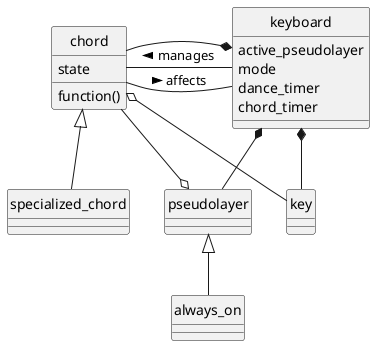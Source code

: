 @startuml
hide circle
skinparam classAttributeIconSize 0

class keyboard {
    active_pseudolayer
    mode
    dance_timer
    chord_timer
}

class chord {
    state
    function()
}

keyboard *-left- chord
keyboard *-- pseudolayer
keyboard *-- key

pseudolayer o-- chord
chord o-- key

chord -- keyboard : affects >
chord -- keyboard : manages <

pseudolayer <|-- always_on
chord <|-- specialized_chord


@enduml